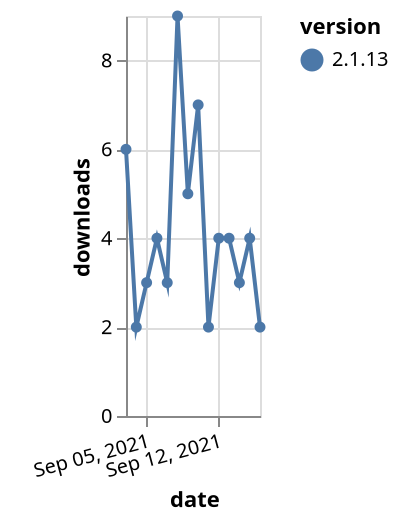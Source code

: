 {"$schema": "https://vega.github.io/schema/vega-lite/v5.json", "description": "A simple bar chart with embedded data.", "data": {"values": [{"date": "2021-09-03", "total": 16879, "delta": 6, "version": "2.1.13"}, {"date": "2021-09-04", "total": 16881, "delta": 2, "version": "2.1.13"}, {"date": "2021-09-05", "total": 16884, "delta": 3, "version": "2.1.13"}, {"date": "2021-09-06", "total": 16888, "delta": 4, "version": "2.1.13"}, {"date": "2021-09-07", "total": 16891, "delta": 3, "version": "2.1.13"}, {"date": "2021-09-08", "total": 16900, "delta": 9, "version": "2.1.13"}, {"date": "2021-09-09", "total": 16905, "delta": 5, "version": "2.1.13"}, {"date": "2021-09-10", "total": 16912, "delta": 7, "version": "2.1.13"}, {"date": "2021-09-11", "total": 16914, "delta": 2, "version": "2.1.13"}, {"date": "2021-09-12", "total": 16918, "delta": 4, "version": "2.1.13"}, {"date": "2021-09-13", "total": 16922, "delta": 4, "version": "2.1.13"}, {"date": "2021-09-14", "total": 16925, "delta": 3, "version": "2.1.13"}, {"date": "2021-09-15", "total": 16929, "delta": 4, "version": "2.1.13"}, {"date": "2021-09-16", "total": 16931, "delta": 2, "version": "2.1.13"}]}, "width": "container", "mark": {"type": "line", "point": {"filled": true}}, "encoding": {"x": {"field": "date", "type": "temporal", "timeUnit": "yearmonthdate", "title": "date", "axis": {"labelAngle": -15}}, "y": {"field": "delta", "type": "quantitative", "title": "downloads"}, "color": {"field": "version", "type": "nominal"}, "tooltip": {"field": "delta"}}}